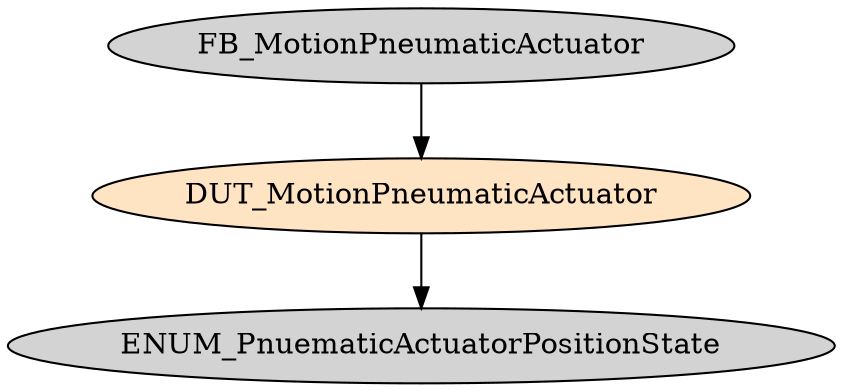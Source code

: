digraph DUT_MotionPneumaticActuator {
     node [style=filled]
    DUT_MotionPneumaticActuator [fillcolor = bisque];
    DUT_MotionPneumaticActuator -> ENUM_PnuematicActuatorPositionState;
    FB_MotionPneumaticActuator -> DUT_MotionPneumaticActuator;
}
